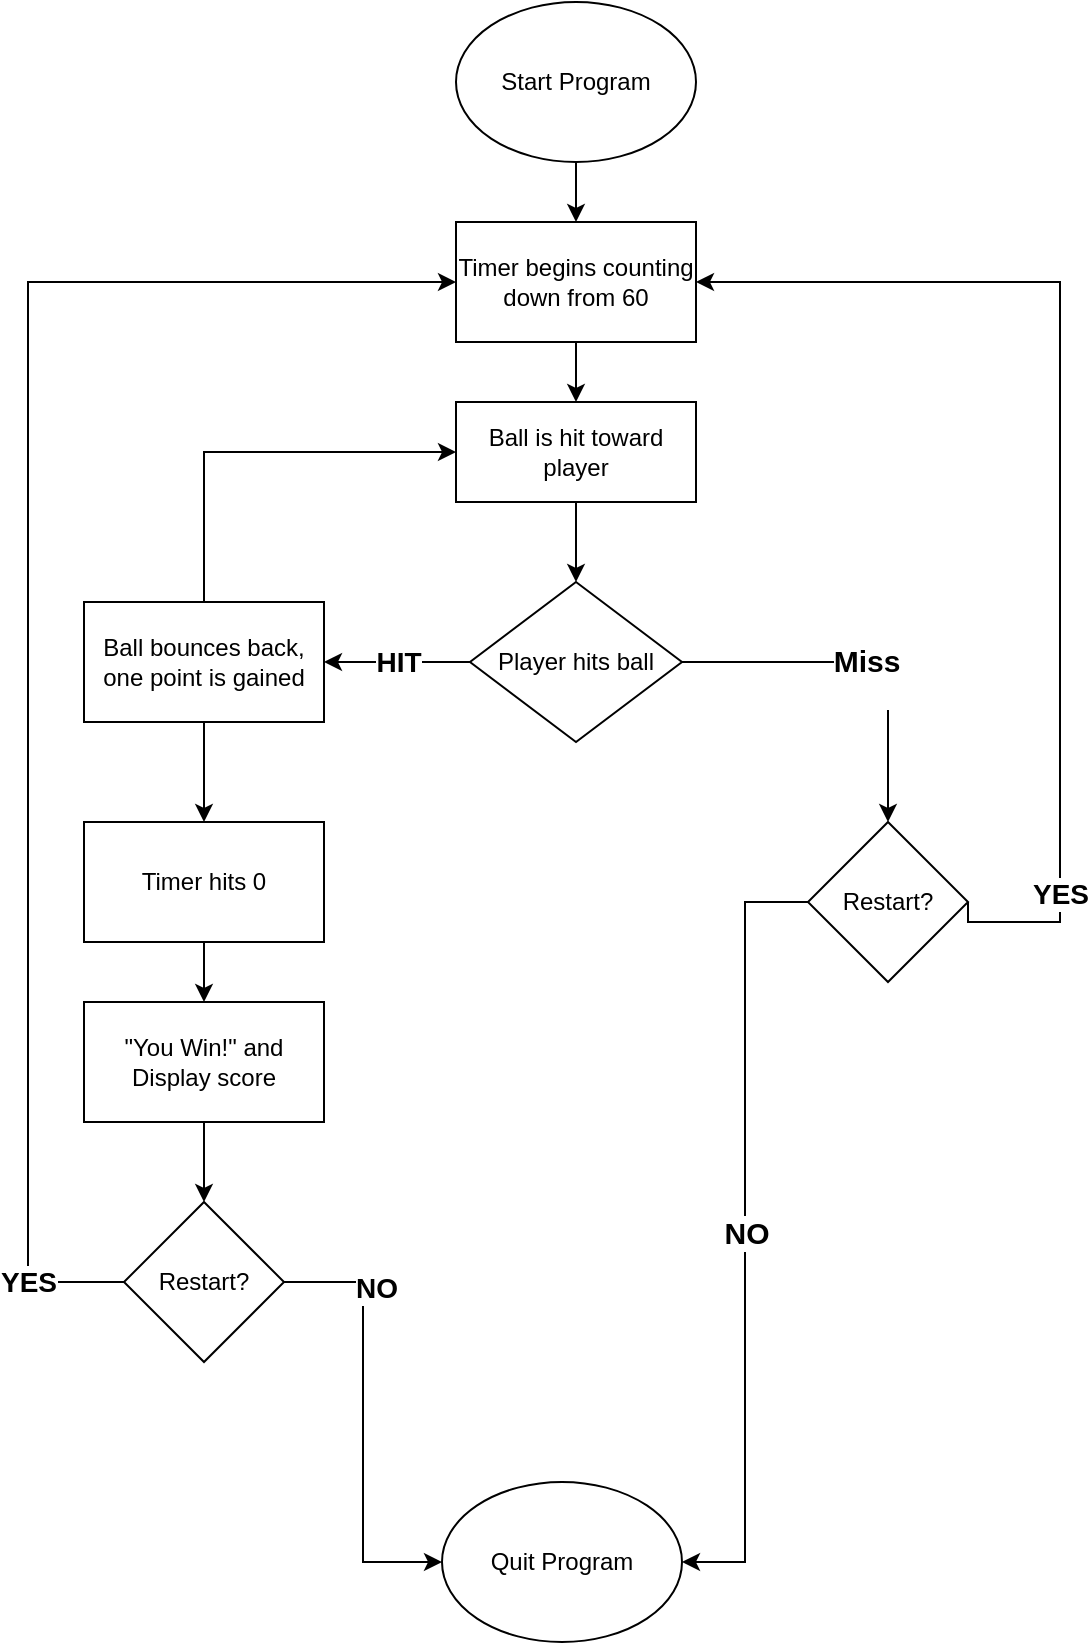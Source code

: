 <mxfile version="22.1.3" type="github">
  <diagram id="C5RBs43oDa-KdzZeNtuy" name="Page-1">
    <mxGraphModel dx="1050" dy="538" grid="1" gridSize="10" guides="1" tooltips="1" connect="1" arrows="1" fold="1" page="1" pageScale="1" pageWidth="827" pageHeight="1169" math="0" shadow="0">
      <root>
        <mxCell id="WIyWlLk6GJQsqaUBKTNV-0" />
        <mxCell id="WIyWlLk6GJQsqaUBKTNV-1" parent="WIyWlLk6GJQsqaUBKTNV-0" />
        <mxCell id="MXQ4mZra0QHAsnDOhIH1-0" value="Start Program" style="ellipse;whiteSpace=wrap;html=1;" vertex="1" parent="WIyWlLk6GJQsqaUBKTNV-1">
          <mxGeometry x="354" y="20" width="120" height="80" as="geometry" />
        </mxCell>
        <mxCell id="MXQ4mZra0QHAsnDOhIH1-1" value="" style="endArrow=classic;html=1;rounded=0;exitX=0.5;exitY=1;exitDx=0;exitDy=0;" edge="1" parent="WIyWlLk6GJQsqaUBKTNV-1" source="MXQ4mZra0QHAsnDOhIH1-2">
          <mxGeometry width="50" height="50" relative="1" as="geometry">
            <mxPoint x="390" y="300" as="sourcePoint" />
            <mxPoint x="414" y="170" as="targetPoint" />
          </mxGeometry>
        </mxCell>
        <mxCell id="MXQ4mZra0QHAsnDOhIH1-3" value="" style="endArrow=classic;html=1;rounded=0;exitX=0.5;exitY=1;exitDx=0;exitDy=0;" edge="1" parent="WIyWlLk6GJQsqaUBKTNV-1" source="MXQ4mZra0QHAsnDOhIH1-0" target="MXQ4mZra0QHAsnDOhIH1-2">
          <mxGeometry width="50" height="50" relative="1" as="geometry">
            <mxPoint x="414" y="100" as="sourcePoint" />
            <mxPoint x="414" y="170" as="targetPoint" />
          </mxGeometry>
        </mxCell>
        <mxCell id="MXQ4mZra0QHAsnDOhIH1-2" value="Timer begins counting down from 60" style="rounded=0;whiteSpace=wrap;html=1;" vertex="1" parent="WIyWlLk6GJQsqaUBKTNV-1">
          <mxGeometry x="354" y="130" width="120" height="60" as="geometry" />
        </mxCell>
        <mxCell id="MXQ4mZra0QHAsnDOhIH1-22" style="edgeStyle=orthogonalEdgeStyle;rounded=0;orthogonalLoop=1;jettySize=auto;html=1;exitX=0.5;exitY=1;exitDx=0;exitDy=0;entryX=0.5;entryY=0;entryDx=0;entryDy=0;" edge="1" parent="WIyWlLk6GJQsqaUBKTNV-1" source="MXQ4mZra0QHAsnDOhIH1-4" target="MXQ4mZra0QHAsnDOhIH1-6">
          <mxGeometry relative="1" as="geometry" />
        </mxCell>
        <mxCell id="MXQ4mZra0QHAsnDOhIH1-4" value="Ball is hit toward player" style="rounded=0;whiteSpace=wrap;html=1;" vertex="1" parent="WIyWlLk6GJQsqaUBKTNV-1">
          <mxGeometry x="354" y="220" width="120" height="50" as="geometry" />
        </mxCell>
        <mxCell id="MXQ4mZra0QHAsnDOhIH1-5" value="" style="endArrow=classic;html=1;rounded=0;exitX=0.5;exitY=1;exitDx=0;exitDy=0;entryX=0.5;entryY=0;entryDx=0;entryDy=0;" edge="1" parent="WIyWlLk6GJQsqaUBKTNV-1" source="MXQ4mZra0QHAsnDOhIH1-2" target="MXQ4mZra0QHAsnDOhIH1-4">
          <mxGeometry width="50" height="50" relative="1" as="geometry">
            <mxPoint x="390" y="240" as="sourcePoint" />
            <mxPoint x="440" y="190" as="targetPoint" />
          </mxGeometry>
        </mxCell>
        <mxCell id="MXQ4mZra0QHAsnDOhIH1-19" value="&lt;b&gt;&lt;font style=&quot;font-size: 14px;&quot;&gt;HIT&lt;/font&gt;&lt;/b&gt;" style="edgeStyle=orthogonalEdgeStyle;rounded=0;orthogonalLoop=1;jettySize=auto;html=1;" edge="1" parent="WIyWlLk6GJQsqaUBKTNV-1" source="MXQ4mZra0QHAsnDOhIH1-6" target="MXQ4mZra0QHAsnDOhIH1-18">
          <mxGeometry relative="1" as="geometry" />
        </mxCell>
        <mxCell id="MXQ4mZra0QHAsnDOhIH1-6" value="Player hits ball" style="rhombus;whiteSpace=wrap;html=1;" vertex="1" parent="WIyWlLk6GJQsqaUBKTNV-1">
          <mxGeometry x="361" y="310" width="106" height="80" as="geometry" />
        </mxCell>
        <mxCell id="MXQ4mZra0QHAsnDOhIH1-8" value="&lt;p style=&quot;line-height: 220%;&quot;&gt;&lt;b&gt;&lt;font style=&quot;font-size: 15px;&quot;&gt;Miss&lt;/font&gt;&lt;/b&gt;&lt;/p&gt;" style="endArrow=classic;html=1;rounded=0;exitX=1;exitY=0.5;exitDx=0;exitDy=0;edgeStyle=orthogonalEdgeStyle;entryX=0.5;entryY=0;entryDx=0;entryDy=0;" edge="1" parent="WIyWlLk6GJQsqaUBKTNV-1" source="MXQ4mZra0QHAsnDOhIH1-6" target="MXQ4mZra0QHAsnDOhIH1-10">
          <mxGeometry x="0.005" width="50" height="50" relative="1" as="geometry">
            <mxPoint x="371" y="360" as="sourcePoint" />
            <mxPoint x="570" y="420" as="targetPoint" />
            <Array as="points">
              <mxPoint x="570" y="350" />
            </Array>
            <mxPoint as="offset" />
          </mxGeometry>
        </mxCell>
        <mxCell id="MXQ4mZra0QHAsnDOhIH1-10" value="Restart?" style="rhombus;whiteSpace=wrap;html=1;" vertex="1" parent="WIyWlLk6GJQsqaUBKTNV-1">
          <mxGeometry x="530" y="430" width="80" height="80" as="geometry" />
        </mxCell>
        <mxCell id="MXQ4mZra0QHAsnDOhIH1-11" value="&lt;b&gt;&lt;font style=&quot;font-size: 15px;&quot;&gt;NO&lt;/font&gt;&lt;/b&gt;" style="endArrow=classic;html=1;rounded=0;exitX=0;exitY=0.5;exitDx=0;exitDy=0;edgeStyle=orthogonalEdgeStyle;entryX=1;entryY=0.5;entryDx=0;entryDy=0;" edge="1" parent="WIyWlLk6GJQsqaUBKTNV-1" source="MXQ4mZra0QHAsnDOhIH1-10" target="MXQ4mZra0QHAsnDOhIH1-13">
          <mxGeometry width="50" height="50" relative="1" as="geometry">
            <mxPoint x="450" y="490" as="sourcePoint" />
            <mxPoint x="460" y="470" as="targetPoint" />
          </mxGeometry>
        </mxCell>
        <mxCell id="MXQ4mZra0QHAsnDOhIH1-12" value="&lt;b&gt;&lt;font style=&quot;font-size: 14px;&quot;&gt;YES&lt;/font&gt;&lt;/b&gt;" style="endArrow=classic;html=1;rounded=0;exitX=1;exitY=0.5;exitDx=0;exitDy=0;edgeStyle=orthogonalEdgeStyle;entryX=1;entryY=0.5;entryDx=0;entryDy=0;" edge="1" parent="WIyWlLk6GJQsqaUBKTNV-1" source="MXQ4mZra0QHAsnDOhIH1-10" target="MXQ4mZra0QHAsnDOhIH1-2">
          <mxGeometry x="-0.75" width="50" height="50" relative="1" as="geometry">
            <mxPoint x="646" y="485" as="sourcePoint" />
            <mxPoint x="510" y="160" as="targetPoint" />
            <Array as="points">
              <mxPoint x="610" y="480" />
              <mxPoint x="656" y="480" />
              <mxPoint x="656" y="160" />
            </Array>
            <mxPoint as="offset" />
          </mxGeometry>
        </mxCell>
        <mxCell id="MXQ4mZra0QHAsnDOhIH1-13" value="Quit Program" style="ellipse;whiteSpace=wrap;html=1;" vertex="1" parent="WIyWlLk6GJQsqaUBKTNV-1">
          <mxGeometry x="347" y="760" width="120" height="80" as="geometry" />
        </mxCell>
        <mxCell id="MXQ4mZra0QHAsnDOhIH1-21" style="edgeStyle=orthogonalEdgeStyle;rounded=0;orthogonalLoop=1;jettySize=auto;html=1;exitX=0.5;exitY=0;exitDx=0;exitDy=0;entryX=0;entryY=0.5;entryDx=0;entryDy=0;" edge="1" parent="WIyWlLk6GJQsqaUBKTNV-1" source="MXQ4mZra0QHAsnDOhIH1-18" target="MXQ4mZra0QHAsnDOhIH1-4">
          <mxGeometry relative="1" as="geometry" />
        </mxCell>
        <mxCell id="MXQ4mZra0QHAsnDOhIH1-24" value="" style="edgeStyle=orthogonalEdgeStyle;rounded=0;orthogonalLoop=1;jettySize=auto;html=1;" edge="1" parent="WIyWlLk6GJQsqaUBKTNV-1" source="MXQ4mZra0QHAsnDOhIH1-18" target="MXQ4mZra0QHAsnDOhIH1-23">
          <mxGeometry relative="1" as="geometry" />
        </mxCell>
        <mxCell id="MXQ4mZra0QHAsnDOhIH1-18" value="Ball bounces back, one point is gained" style="whiteSpace=wrap;html=1;" vertex="1" parent="WIyWlLk6GJQsqaUBKTNV-1">
          <mxGeometry x="168" y="320" width="120" height="60" as="geometry" />
        </mxCell>
        <mxCell id="MXQ4mZra0QHAsnDOhIH1-26" value="" style="edgeStyle=orthogonalEdgeStyle;rounded=0;orthogonalLoop=1;jettySize=auto;html=1;" edge="1" parent="WIyWlLk6GJQsqaUBKTNV-1" source="MXQ4mZra0QHAsnDOhIH1-23" target="MXQ4mZra0QHAsnDOhIH1-25">
          <mxGeometry relative="1" as="geometry" />
        </mxCell>
        <mxCell id="MXQ4mZra0QHAsnDOhIH1-23" value="Timer hits 0" style="whiteSpace=wrap;html=1;" vertex="1" parent="WIyWlLk6GJQsqaUBKTNV-1">
          <mxGeometry x="168" y="430" width="120" height="60" as="geometry" />
        </mxCell>
        <mxCell id="MXQ4mZra0QHAsnDOhIH1-28" style="edgeStyle=orthogonalEdgeStyle;rounded=0;orthogonalLoop=1;jettySize=auto;html=1;exitX=0.5;exitY=1;exitDx=0;exitDy=0;entryX=0.5;entryY=0;entryDx=0;entryDy=0;" edge="1" parent="WIyWlLk6GJQsqaUBKTNV-1" source="MXQ4mZra0QHAsnDOhIH1-25" target="MXQ4mZra0QHAsnDOhIH1-27">
          <mxGeometry relative="1" as="geometry" />
        </mxCell>
        <mxCell id="MXQ4mZra0QHAsnDOhIH1-25" value="&quot;You Win!&quot; and Display score" style="whiteSpace=wrap;html=1;" vertex="1" parent="WIyWlLk6GJQsqaUBKTNV-1">
          <mxGeometry x="168" y="520" width="120" height="60" as="geometry" />
        </mxCell>
        <mxCell id="MXQ4mZra0QHAsnDOhIH1-29" value="&lt;b&gt;&lt;font style=&quot;font-size: 14px;&quot;&gt;NO&lt;/font&gt;&lt;/b&gt;" style="edgeStyle=orthogonalEdgeStyle;rounded=0;orthogonalLoop=1;jettySize=auto;html=1;exitX=1;exitY=0.5;exitDx=0;exitDy=0;entryX=0;entryY=0.5;entryDx=0;entryDy=0;" edge="1" parent="WIyWlLk6GJQsqaUBKTNV-1" source="MXQ4mZra0QHAsnDOhIH1-27" target="MXQ4mZra0QHAsnDOhIH1-13">
          <mxGeometry x="-0.639" y="3" relative="1" as="geometry">
            <mxPoint x="3" y="3" as="offset" />
          </mxGeometry>
        </mxCell>
        <mxCell id="MXQ4mZra0QHAsnDOhIH1-30" value="&lt;b&gt;&lt;font style=&quot;font-size: 14px;&quot;&gt;YES&lt;/font&gt;&lt;/b&gt;" style="edgeStyle=orthogonalEdgeStyle;rounded=0;orthogonalLoop=1;jettySize=auto;html=1;exitX=0;exitY=0.5;exitDx=0;exitDy=0;entryX=0;entryY=0.5;entryDx=0;entryDy=0;" edge="1" parent="WIyWlLk6GJQsqaUBKTNV-1" source="MXQ4mZra0QHAsnDOhIH1-27" target="MXQ4mZra0QHAsnDOhIH1-2">
          <mxGeometry x="-0.874" relative="1" as="geometry">
            <Array as="points">
              <mxPoint x="140" y="660" />
              <mxPoint x="140" y="160" />
            </Array>
            <mxPoint as="offset" />
          </mxGeometry>
        </mxCell>
        <mxCell id="MXQ4mZra0QHAsnDOhIH1-27" value="Restart?" style="rhombus;whiteSpace=wrap;html=1;" vertex="1" parent="WIyWlLk6GJQsqaUBKTNV-1">
          <mxGeometry x="188" y="620" width="80" height="80" as="geometry" />
        </mxCell>
      </root>
    </mxGraphModel>
  </diagram>
</mxfile>
